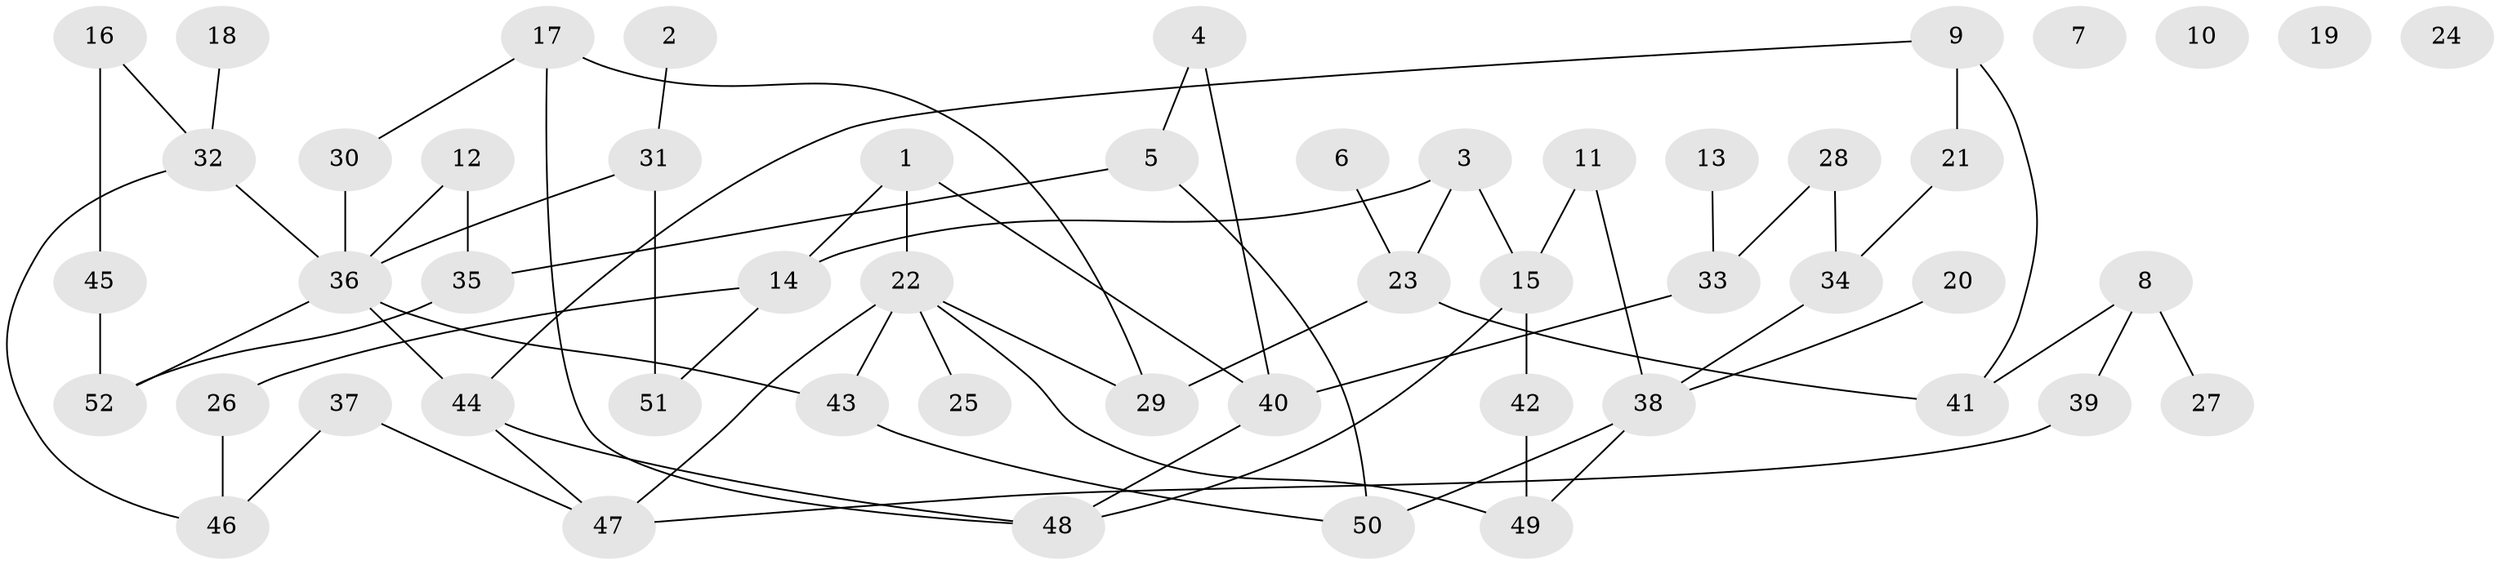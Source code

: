 // coarse degree distribution, {8: 0.058823529411764705, 5: 0.17647058823529413, 2: 0.23529411764705882, 4: 0.29411764705882354, 3: 0.11764705882352941, 1: 0.058823529411764705, 6: 0.058823529411764705}
// Generated by graph-tools (version 1.1) at 2025/47/03/04/25 22:47:54]
// undirected, 52 vertices, 67 edges
graph export_dot {
  node [color=gray90,style=filled];
  1;
  2;
  3;
  4;
  5;
  6;
  7;
  8;
  9;
  10;
  11;
  12;
  13;
  14;
  15;
  16;
  17;
  18;
  19;
  20;
  21;
  22;
  23;
  24;
  25;
  26;
  27;
  28;
  29;
  30;
  31;
  32;
  33;
  34;
  35;
  36;
  37;
  38;
  39;
  40;
  41;
  42;
  43;
  44;
  45;
  46;
  47;
  48;
  49;
  50;
  51;
  52;
  1 -- 14;
  1 -- 22;
  1 -- 40;
  2 -- 31;
  3 -- 14;
  3 -- 15;
  3 -- 23;
  4 -- 5;
  4 -- 40;
  5 -- 35;
  5 -- 50;
  6 -- 23;
  8 -- 27;
  8 -- 39;
  8 -- 41;
  9 -- 21;
  9 -- 41;
  9 -- 44;
  11 -- 15;
  11 -- 38;
  12 -- 35;
  12 -- 36;
  13 -- 33;
  14 -- 26;
  14 -- 51;
  15 -- 42;
  15 -- 48;
  16 -- 32;
  16 -- 45;
  17 -- 29;
  17 -- 30;
  17 -- 48;
  18 -- 32;
  20 -- 38;
  21 -- 34;
  22 -- 25;
  22 -- 29;
  22 -- 43;
  22 -- 47;
  22 -- 49;
  23 -- 29;
  23 -- 41;
  26 -- 46;
  28 -- 33;
  28 -- 34;
  30 -- 36;
  31 -- 36;
  31 -- 51;
  32 -- 36;
  32 -- 46;
  33 -- 40;
  34 -- 38;
  35 -- 52;
  36 -- 43;
  36 -- 44;
  36 -- 52;
  37 -- 46;
  37 -- 47;
  38 -- 49;
  38 -- 50;
  39 -- 47;
  40 -- 48;
  42 -- 49;
  43 -- 50;
  44 -- 47;
  44 -- 48;
  45 -- 52;
}
